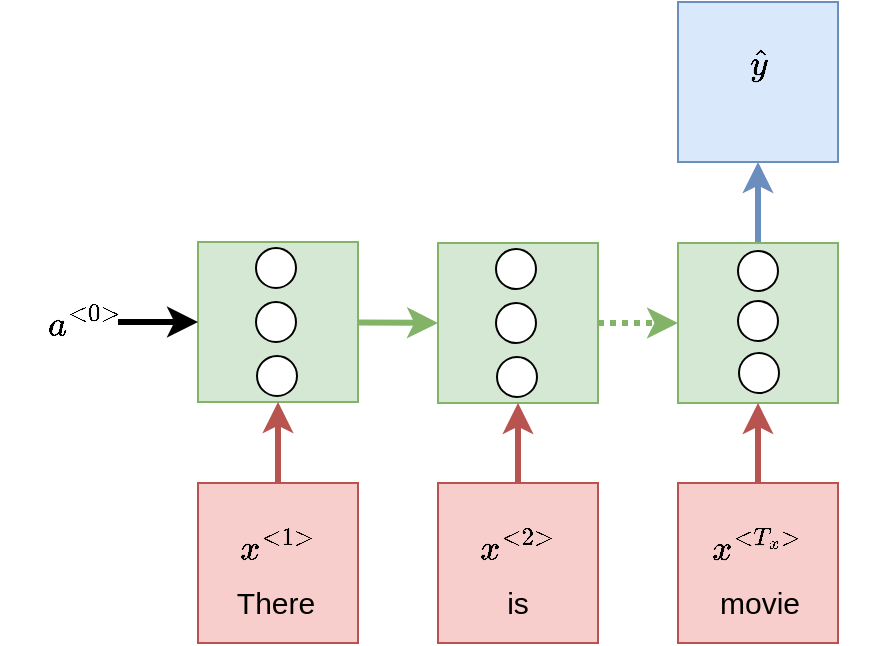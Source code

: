<mxfile version="10.6.7" type="device"><diagram id="uEJap0_rysUkslLJKinu" name="Page-1"><mxGraphModel dx="904" dy="407" grid="1" gridSize="10" guides="1" tooltips="1" connect="1" arrows="1" fold="1" page="1" pageScale="1" pageWidth="850" pageHeight="1100" math="1" shadow="0"><root><mxCell id="0"/><mxCell id="1" parent="0"/><mxCell id="kyBPE9TM0au6z0CTMoTb-31" value="" style="whiteSpace=wrap;html=1;aspect=fixed;fillColor=#d5e8d4;strokeColor=#82b366;" vertex="1" parent="1"><mxGeometry x="120" y="280" width="80" height="80" as="geometry"/></mxCell><mxCell id="kyBPE9TM0au6z0CTMoTb-32" value="$$x^{&amp;lt;1&amp;gt;}$$&lt;br style=&quot;font-size: 15px&quot;&gt;" style="whiteSpace=wrap;html=1;aspect=fixed;fillColor=#f8cecc;strokeColor=#b85450;fontSize=15;" vertex="1" parent="1"><mxGeometry x="120" y="400.5" width="80" height="80" as="geometry"/></mxCell><mxCell id="kyBPE9TM0au6z0CTMoTb-33" value="" style="endArrow=classic;html=1;entryX=0.5;entryY=1;entryDx=0;entryDy=0;exitX=0.5;exitY=0;exitDx=0;exitDy=0;fillColor=#f8cecc;strokeColor=#b85450;strokeWidth=3;" edge="1" parent="1" source="kyBPE9TM0au6z0CTMoTb-32" target="kyBPE9TM0au6z0CTMoTb-31"><mxGeometry width="50" height="50" relative="1" as="geometry"><mxPoint x="190" y="410" as="sourcePoint"/><mxPoint x="210" y="390" as="targetPoint"/></mxGeometry></mxCell><mxCell id="kyBPE9TM0au6z0CTMoTb-36" value="" style="ellipse;whiteSpace=wrap;html=1;aspect=fixed;fontSize=15;" vertex="1" parent="1"><mxGeometry x="149" y="283" width="20" height="20" as="geometry"/></mxCell><mxCell id="kyBPE9TM0au6z0CTMoTb-40" value="&lt;span&gt;$$a^{&amp;lt;0&amp;gt;}$$&lt;/span&gt;" style="text;html=1;strokeColor=none;fillColor=none;align=center;verticalAlign=middle;whiteSpace=wrap;rounded=0;fontSize=15;" vertex="1" parent="1"><mxGeometry x="44" y="310" width="40" height="20" as="geometry"/></mxCell><mxCell id="kyBPE9TM0au6z0CTMoTb-41" value="" style="endArrow=classic;html=1;fillColor=#f8cecc;strokeColor=#000000;strokeWidth=3;" edge="1" parent="1"><mxGeometry width="50" height="50" relative="1" as="geometry"><mxPoint x="80" y="320" as="sourcePoint"/><mxPoint x="120" y="320" as="targetPoint"/></mxGeometry></mxCell><mxCell id="kyBPE9TM0au6z0CTMoTb-42" value="" style="ellipse;whiteSpace=wrap;html=1;aspect=fixed;fontSize=15;" vertex="1" parent="1"><mxGeometry x="149" y="310" width="20" height="20" as="geometry"/></mxCell><mxCell id="kyBPE9TM0au6z0CTMoTb-43" value="" style="ellipse;whiteSpace=wrap;html=1;aspect=fixed;fontSize=15;" vertex="1" parent="1"><mxGeometry x="149.5" y="337" width="20" height="20" as="geometry"/></mxCell><mxCell id="kyBPE9TM0au6z0CTMoTb-45" value="" style="whiteSpace=wrap;html=1;aspect=fixed;fillColor=#d5e8d4;strokeColor=#82b366;" vertex="1" parent="1"><mxGeometry x="240" y="280.5" width="80" height="80" as="geometry"/></mxCell><mxCell id="kyBPE9TM0au6z0CTMoTb-46" value="$$x^{&amp;lt;2&amp;gt;}$$&lt;br style=&quot;font-size: 15px&quot;&gt;" style="whiteSpace=wrap;html=1;aspect=fixed;fillColor=#f8cecc;strokeColor=#b85450;fontSize=15;" vertex="1" parent="1"><mxGeometry x="240" y="400.5" width="80" height="80" as="geometry"/></mxCell><mxCell id="kyBPE9TM0au6z0CTMoTb-47" value="" style="endArrow=classic;html=1;entryX=0.5;entryY=1;entryDx=0;entryDy=0;exitX=0.5;exitY=0;exitDx=0;exitDy=0;fillColor=#f8cecc;strokeColor=#b85450;strokeWidth=3;" edge="1" parent="1" source="kyBPE9TM0au6z0CTMoTb-46" target="kyBPE9TM0au6z0CTMoTb-45"><mxGeometry width="50" height="50" relative="1" as="geometry"><mxPoint x="310" y="410.5" as="sourcePoint"/><mxPoint x="330" y="390.5" as="targetPoint"/></mxGeometry></mxCell><mxCell id="kyBPE9TM0au6z0CTMoTb-49" value="" style="ellipse;whiteSpace=wrap;html=1;aspect=fixed;fontSize=15;" vertex="1" parent="1"><mxGeometry x="269" y="283.5" width="20" height="20" as="geometry"/></mxCell><mxCell id="kyBPE9TM0au6z0CTMoTb-50" value="" style="ellipse;whiteSpace=wrap;html=1;aspect=fixed;fontSize=15;" vertex="1" parent="1"><mxGeometry x="269" y="310.5" width="20" height="20" as="geometry"/></mxCell><mxCell id="kyBPE9TM0au6z0CTMoTb-51" value="" style="ellipse;whiteSpace=wrap;html=1;aspect=fixed;fontSize=15;" vertex="1" parent="1"><mxGeometry x="269.5" y="337.5" width="20" height="20" as="geometry"/></mxCell><mxCell id="kyBPE9TM0au6z0CTMoTb-52" value="" style="endArrow=classic;html=1;fillColor=#d5e8d4;strokeColor=#82b366;strokeWidth=3;entryX=0;entryY=0.5;entryDx=0;entryDy=0;" edge="1" parent="1" source="kyBPE9TM0au6z0CTMoTb-31" target="kyBPE9TM0au6z0CTMoTb-45"><mxGeometry width="50" height="50" relative="1" as="geometry"><mxPoint x="80" y="330" as="sourcePoint"/><mxPoint x="130" y="330" as="targetPoint"/></mxGeometry></mxCell><mxCell id="kyBPE9TM0au6z0CTMoTb-53" value="" style="endArrow=classic;html=1;fillColor=#d5e8d4;strokeColor=#82b366;strokeWidth=3;exitX=1;exitY=0.5;exitDx=0;exitDy=0;entryX=0;entryY=0.5;entryDx=0;entryDy=0;dashed=1;dashPattern=1 1;" edge="1" parent="1" source="kyBPE9TM0au6z0CTMoTb-45" target="kyBPE9TM0au6z0CTMoTb-65"><mxGeometry width="50" height="50" relative="1" as="geometry"><mxPoint x="319.929" y="319.929" as="sourcePoint"/><mxPoint x="399.929" y="319.929" as="targetPoint"/></mxGeometry></mxCell><mxCell id="kyBPE9TM0au6z0CTMoTb-64" value="&lt;span style=&quot;font-size: 15px&quot;&gt;$$\hat{y}$$&lt;/span&gt;&lt;br style=&quot;font-size: 15px&quot;&gt;" style="whiteSpace=wrap;aspect=fixed;fillColor=#dae8fc;strokeColor=#6c8ebf;html=1;fontSize=15;fontStyle=0" vertex="1" parent="1"><mxGeometry x="360" y="160" width="80" height="80" as="geometry"/></mxCell><mxCell id="kyBPE9TM0au6z0CTMoTb-65" value="" style="whiteSpace=wrap;html=1;aspect=fixed;fillColor=#d5e8d4;strokeColor=#82b366;" vertex="1" parent="1"><mxGeometry x="360" y="280.5" width="80" height="80" as="geometry"/></mxCell><mxCell id="kyBPE9TM0au6z0CTMoTb-66" value="&lt;span style=&quot;font-size: 15px&quot;&gt;$$x^{&amp;lt;T_{x}&amp;gt;}$$&lt;/span&gt;&lt;br style=&quot;font-size: 15px&quot;&gt;" style="whiteSpace=wrap;html=1;aspect=fixed;fillColor=#f8cecc;strokeColor=#b85450;fontSize=15;" vertex="1" parent="1"><mxGeometry x="360" y="400.5" width="80" height="80" as="geometry"/></mxCell><mxCell id="kyBPE9TM0au6z0CTMoTb-67" value="" style="endArrow=classic;html=1;entryX=0.5;entryY=1;entryDx=0;entryDy=0;exitX=0.5;exitY=0;exitDx=0;exitDy=0;fillColor=#f8cecc;strokeColor=#b85450;strokeWidth=3;" edge="1" parent="1" source="kyBPE9TM0au6z0CTMoTb-66" target="kyBPE9TM0au6z0CTMoTb-65"><mxGeometry width="50" height="50" relative="1" as="geometry"><mxPoint x="430" y="410.5" as="sourcePoint"/><mxPoint x="450" y="390.5" as="targetPoint"/></mxGeometry></mxCell><mxCell id="kyBPE9TM0au6z0CTMoTb-68" value="" style="endArrow=classic;html=1;entryX=0.5;entryY=1;entryDx=0;entryDy=0;fillColor=#dae8fc;strokeColor=#6c8ebf;strokeWidth=3;" edge="1" parent="1" target="kyBPE9TM0au6z0CTMoTb-64"><mxGeometry width="50" height="50" relative="1" as="geometry"><mxPoint x="400" y="280" as="sourcePoint"/><mxPoint x="399.333" y="199.667" as="targetPoint"/></mxGeometry></mxCell><mxCell id="kyBPE9TM0au6z0CTMoTb-69" value="" style="ellipse;whiteSpace=wrap;html=1;aspect=fixed;fontSize=15;" vertex="1" parent="1"><mxGeometry x="390" y="284.5" width="20" height="20" as="geometry"/></mxCell><mxCell id="kyBPE9TM0au6z0CTMoTb-70" value="" style="ellipse;whiteSpace=wrap;html=1;aspect=fixed;fontSize=15;" vertex="1" parent="1"><mxGeometry x="390" y="309.5" width="20" height="20" as="geometry"/></mxCell><mxCell id="kyBPE9TM0au6z0CTMoTb-71" value="" style="ellipse;whiteSpace=wrap;html=1;aspect=fixed;fontSize=15;" vertex="1" parent="1"><mxGeometry x="390.5" y="335.5" width="20" height="20" as="geometry"/></mxCell><mxCell id="kyBPE9TM0au6z0CTMoTb-73" value="There" style="text;html=1;strokeColor=none;fillColor=none;align=center;verticalAlign=middle;whiteSpace=wrap;rounded=0;dashed=1;fontSize=15;" vertex="1" parent="1"><mxGeometry x="139" y="450" width="40" height="20" as="geometry"/></mxCell><mxCell id="kyBPE9TM0au6z0CTMoTb-74" value="is" style="text;html=1;strokeColor=none;fillColor=none;align=center;verticalAlign=middle;whiteSpace=wrap;rounded=0;dashed=1;fontSize=15;" vertex="1" parent="1"><mxGeometry x="260" y="450" width="40" height="20" as="geometry"/></mxCell><mxCell id="kyBPE9TM0au6z0CTMoTb-75" value="movie" style="text;html=1;strokeColor=none;fillColor=none;align=center;verticalAlign=middle;whiteSpace=wrap;rounded=0;dashed=1;fontSize=15;" vertex="1" parent="1"><mxGeometry x="380.5" y="450" width="40" height="20" as="geometry"/></mxCell></root></mxGraphModel></diagram></mxfile>